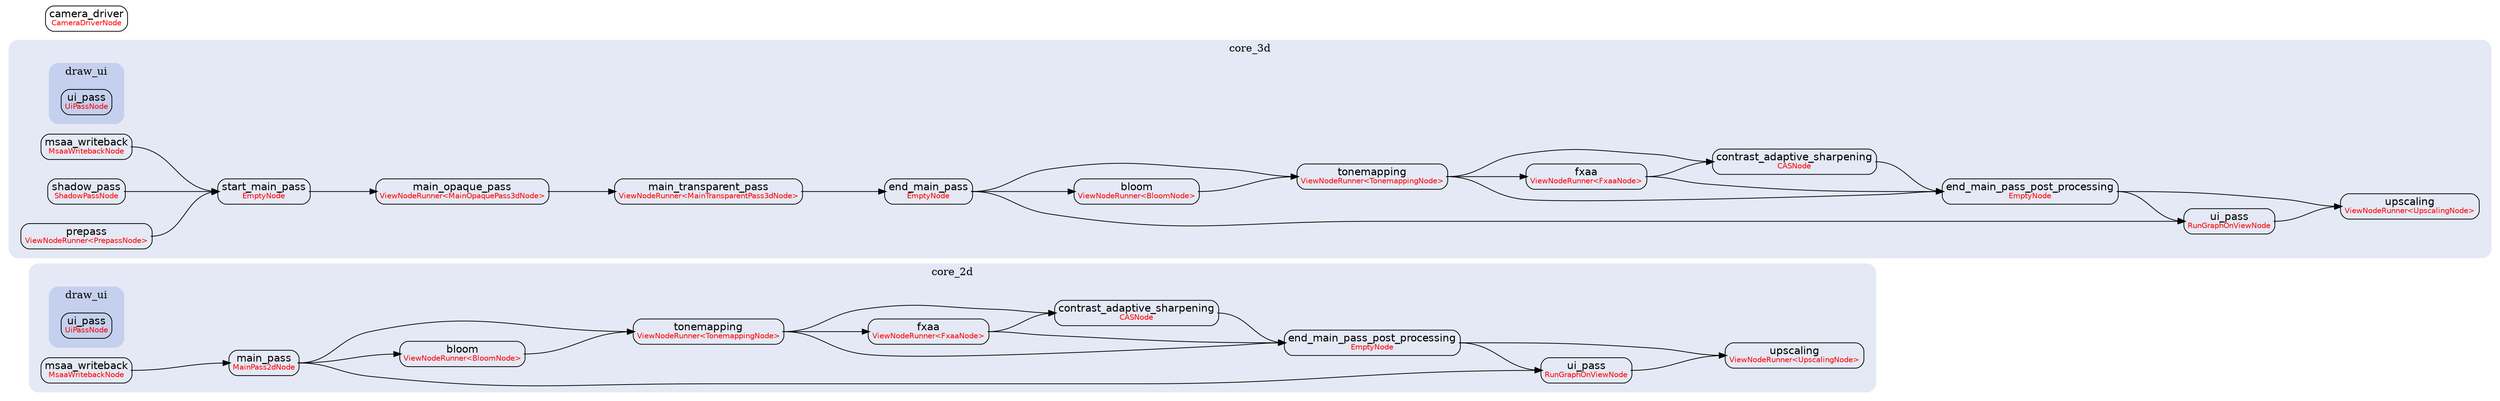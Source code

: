 digraph "RenderGraph" {
	"rankdir"="LR";
	"ranksep"="1.0";
	graph ["bgcolor"="white"];
	edge ["fontname"="Helvetica", "fontcolor"="black"];
	node ["shape"="plaintext", "fontname"="Helvetica", "fontcolor"="black"];
	subgraph "cluster_core_2d" {
		"label"="core_2d";
		"fontcolor"="red";
		graph ["style"="rounded,filled", "color"="#e4e9f5", "fontcolor"="black"];
		subgraph "cluster_core_2d_draw_ui" {
			"label"="draw_ui";
			"fontcolor"="red";
			graph ["style"="rounded,filled", "color"="#c4d0ed", "fontcolor"="black"];
			"_core_2d_draw_ui__core_2d_draw_uiui_pass" ["label"=<<TABLE STYLE="rounded"><TR><TD PORT="title" BORDER="0" COLSPAN="2">ui_pass<BR/><FONT COLOR="red" POINT-SIZE="10">UiPassNode</FONT></TD></TR></TABLE>>, "color"="black", "fillcolor"="black"]
		}
		
		"_core_2d__core_2dcontrast_adaptive_sharpening" ["label"=<<TABLE STYLE="rounded"><TR><TD PORT="title" BORDER="0" COLSPAN="2">contrast_adaptive_sharpening<BR/><FONT COLOR="red" POINT-SIZE="10">CASNode</FONT></TD></TR></TABLE>>, "color"="black", "fillcolor"="black"]
		"_core_2d__core_2dmain_pass" ["label"=<<TABLE STYLE="rounded"><TR><TD PORT="title" BORDER="0" COLSPAN="2">main_pass<BR/><FONT COLOR="red" POINT-SIZE="10">MainPass2dNode</FONT></TD></TR></TABLE>>, "color"="black", "fillcolor"="black"]
		"_core_2d__core_2dmsaa_writeback" ["label"=<<TABLE STYLE="rounded"><TR><TD PORT="title" BORDER="0" COLSPAN="2">msaa_writeback<BR/><FONT COLOR="red" POINT-SIZE="10">MsaaWritebackNode</FONT></TD></TR></TABLE>>, "color"="black", "fillcolor"="black"]
		"_core_2d__core_2dend_main_pass_post_processing" ["label"=<<TABLE STYLE="rounded"><TR><TD PORT="title" BORDER="0" COLSPAN="2">end_main_pass_post_processing<BR/><FONT COLOR="red" POINT-SIZE="10">EmptyNode</FONT></TD></TR></TABLE>>, "color"="black", "fillcolor"="black"]
		"_core_2d__core_2dui_pass" ["label"=<<TABLE STYLE="rounded"><TR><TD PORT="title" BORDER="0" COLSPAN="2">ui_pass<BR/><FONT COLOR="red" POINT-SIZE="10">RunGraphOnViewNode</FONT></TD></TR></TABLE>>, "color"="black", "fillcolor"="black"]
		"_core_2d__core_2dbloom" ["label"=<<TABLE STYLE="rounded"><TR><TD PORT="title" BORDER="0" COLSPAN="2">bloom<BR/><FONT COLOR="red" POINT-SIZE="10">ViewNodeRunner&lt;BloomNode&gt;</FONT></TD></TR></TABLE>>, "color"="black", "fillcolor"="black"]
		"_core_2d__core_2dfxaa" ["label"=<<TABLE STYLE="rounded"><TR><TD PORT="title" BORDER="0" COLSPAN="2">fxaa<BR/><FONT COLOR="red" POINT-SIZE="10">ViewNodeRunner&lt;FxaaNode&gt;</FONT></TD></TR></TABLE>>, "color"="black", "fillcolor"="black"]
		"_core_2d__core_2dtonemapping" ["label"=<<TABLE STYLE="rounded"><TR><TD PORT="title" BORDER="0" COLSPAN="2">tonemapping<BR/><FONT COLOR="red" POINT-SIZE="10">ViewNodeRunner&lt;TonemappingNode&gt;</FONT></TD></TR></TABLE>>, "color"="black", "fillcolor"="black"]
		"_core_2d__core_2dupscaling" ["label"=<<TABLE STYLE="rounded"><TR><TD PORT="title" BORDER="0" COLSPAN="2">upscaling<BR/><FONT COLOR="red" POINT-SIZE="10">ViewNodeRunner&lt;UpscalingNode&gt;</FONT></TD></TR></TABLE>>, "color"="black", "fillcolor"="black"]
		"_core_2d__core_2dtonemapping":"title:e" -> "_core_2d__core_2dcontrast_adaptive_sharpening":"title:w" ["color"="black"]
		"_core_2d__core_2dfxaa":"title:e" -> "_core_2d__core_2dcontrast_adaptive_sharpening":"title:w" ["color"="black"]
		"_core_2d__core_2dmsaa_writeback":"title:e" -> "_core_2d__core_2dmain_pass":"title:w" ["color"="black"]
		"_core_2d__core_2dtonemapping":"title:e" -> "_core_2d__core_2dend_main_pass_post_processing":"title:w" ["color"="black"]
		"_core_2d__core_2dfxaa":"title:e" -> "_core_2d__core_2dend_main_pass_post_processing":"title:w" ["color"="black"]
		"_core_2d__core_2dcontrast_adaptive_sharpening":"title:e" -> "_core_2d__core_2dend_main_pass_post_processing":"title:w" ["color"="black"]
		"_core_2d__core_2dmain_pass":"title:e" -> "_core_2d__core_2dui_pass":"title:w" ["color"="black"]
		"_core_2d__core_2dend_main_pass_post_processing":"title:e" -> "_core_2d__core_2dui_pass":"title:w" ["color"="black"]
		"_core_2d__core_2dmain_pass":"title:e" -> "_core_2d__core_2dbloom":"title:w" ["color"="black"]
		"_core_2d__core_2dtonemapping":"title:e" -> "_core_2d__core_2dfxaa":"title:w" ["color"="black"]
		"_core_2d__core_2dmain_pass":"title:e" -> "_core_2d__core_2dtonemapping":"title:w" ["color"="black"]
		"_core_2d__core_2dbloom":"title:e" -> "_core_2d__core_2dtonemapping":"title:w" ["color"="black"]
		"_core_2d__core_2dend_main_pass_post_processing":"title:e" -> "_core_2d__core_2dupscaling":"title:w" ["color"="black"]
		"_core_2d__core_2dui_pass":"title:e" -> "_core_2d__core_2dupscaling":"title:w" ["color"="black"]
	}
	
	subgraph "cluster_core_3d" {
		"label"="core_3d";
		"fontcolor"="red";
		graph ["style"="rounded,filled", "color"="#e4e9f5", "fontcolor"="black"];
		subgraph "cluster_core_3d_draw_ui" {
			"label"="draw_ui";
			"fontcolor"="red";
			graph ["style"="rounded,filled", "color"="#c4d0ed", "fontcolor"="black"];
			"_core_3d_draw_ui__core_3d_draw_uiui_pass" ["label"=<<TABLE STYLE="rounded"><TR><TD PORT="title" BORDER="0" COLSPAN="2">ui_pass<BR/><FONT COLOR="red" POINT-SIZE="10">UiPassNode</FONT></TD></TR></TABLE>>, "color"="black", "fillcolor"="black"]
		}
		
		"_core_3d__core_3dcontrast_adaptive_sharpening" ["label"=<<TABLE STYLE="rounded"><TR><TD PORT="title" BORDER="0" COLSPAN="2">contrast_adaptive_sharpening<BR/><FONT COLOR="red" POINT-SIZE="10">CASNode</FONT></TD></TR></TABLE>>, "color"="black", "fillcolor"="black"]
		"_core_3d__core_3dmsaa_writeback" ["label"=<<TABLE STYLE="rounded"><TR><TD PORT="title" BORDER="0" COLSPAN="2">msaa_writeback<BR/><FONT COLOR="red" POINT-SIZE="10">MsaaWritebackNode</FONT></TD></TR></TABLE>>, "color"="black", "fillcolor"="black"]
		"_core_3d__core_3dshadow_pass" ["label"=<<TABLE STYLE="rounded"><TR><TD PORT="title" BORDER="0" COLSPAN="2">shadow_pass<BR/><FONT COLOR="red" POINT-SIZE="10">ShadowPassNode</FONT></TD></TR></TABLE>>, "color"="black", "fillcolor"="black"]
		"_core_3d__core_3dend_main_pass" ["label"=<<TABLE STYLE="rounded"><TR><TD PORT="title" BORDER="0" COLSPAN="2">end_main_pass<BR/><FONT COLOR="red" POINT-SIZE="10">EmptyNode</FONT></TD></TR></TABLE>>, "color"="black", "fillcolor"="black"]
		"_core_3d__core_3dend_main_pass_post_processing" ["label"=<<TABLE STYLE="rounded"><TR><TD PORT="title" BORDER="0" COLSPAN="2">end_main_pass_post_processing<BR/><FONT COLOR="red" POINT-SIZE="10">EmptyNode</FONT></TD></TR></TABLE>>, "color"="black", "fillcolor"="black"]
		"_core_3d__core_3dstart_main_pass" ["label"=<<TABLE STYLE="rounded"><TR><TD PORT="title" BORDER="0" COLSPAN="2">start_main_pass<BR/><FONT COLOR="red" POINT-SIZE="10">EmptyNode</FONT></TD></TR></TABLE>>, "color"="black", "fillcolor"="black"]
		"_core_3d__core_3dui_pass" ["label"=<<TABLE STYLE="rounded"><TR><TD PORT="title" BORDER="0" COLSPAN="2">ui_pass<BR/><FONT COLOR="red" POINT-SIZE="10">RunGraphOnViewNode</FONT></TD></TR></TABLE>>, "color"="black", "fillcolor"="black"]
		"_core_3d__core_3dbloom" ["label"=<<TABLE STYLE="rounded"><TR><TD PORT="title" BORDER="0" COLSPAN="2">bloom<BR/><FONT COLOR="red" POINT-SIZE="10">ViewNodeRunner&lt;BloomNode&gt;</FONT></TD></TR></TABLE>>, "color"="black", "fillcolor"="black"]
		"_core_3d__core_3dmain_opaque_pass" ["label"=<<TABLE STYLE="rounded"><TR><TD PORT="title" BORDER="0" COLSPAN="2">main_opaque_pass<BR/><FONT COLOR="red" POINT-SIZE="10">ViewNodeRunner&lt;MainOpaquePass3dNode&gt;</FONT></TD></TR></TABLE>>, "color"="black", "fillcolor"="black"]
		"_core_3d__core_3dmain_transparent_pass" ["label"=<<TABLE STYLE="rounded"><TR><TD PORT="title" BORDER="0" COLSPAN="2">main_transparent_pass<BR/><FONT COLOR="red" POINT-SIZE="10">ViewNodeRunner&lt;MainTransparentPass3dNode&gt;</FONT></TD></TR></TABLE>>, "color"="black", "fillcolor"="black"]
		"_core_3d__core_3dfxaa" ["label"=<<TABLE STYLE="rounded"><TR><TD PORT="title" BORDER="0" COLSPAN="2">fxaa<BR/><FONT COLOR="red" POINT-SIZE="10">ViewNodeRunner&lt;FxaaNode&gt;</FONT></TD></TR></TABLE>>, "color"="black", "fillcolor"="black"]
		"_core_3d__core_3dprepass" ["label"=<<TABLE STYLE="rounded"><TR><TD PORT="title" BORDER="0" COLSPAN="2">prepass<BR/><FONT COLOR="red" POINT-SIZE="10">ViewNodeRunner&lt;PrepassNode&gt;</FONT></TD></TR></TABLE>>, "color"="black", "fillcolor"="black"]
		"_core_3d__core_3dtonemapping" ["label"=<<TABLE STYLE="rounded"><TR><TD PORT="title" BORDER="0" COLSPAN="2">tonemapping<BR/><FONT COLOR="red" POINT-SIZE="10">ViewNodeRunner&lt;TonemappingNode&gt;</FONT></TD></TR></TABLE>>, "color"="black", "fillcolor"="black"]
		"_core_3d__core_3dupscaling" ["label"=<<TABLE STYLE="rounded"><TR><TD PORT="title" BORDER="0" COLSPAN="2">upscaling<BR/><FONT COLOR="red" POINT-SIZE="10">ViewNodeRunner&lt;UpscalingNode&gt;</FONT></TD></TR></TABLE>>, "color"="black", "fillcolor"="black"]
		"_core_3d__core_3dtonemapping":"title:e" -> "_core_3d__core_3dcontrast_adaptive_sharpening":"title:w" ["color"="black"]
		"_core_3d__core_3dfxaa":"title:e" -> "_core_3d__core_3dcontrast_adaptive_sharpening":"title:w" ["color"="black"]
		"_core_3d__core_3dmain_transparent_pass":"title:e" -> "_core_3d__core_3dend_main_pass":"title:w" ["color"="black"]
		"_core_3d__core_3dtonemapping":"title:e" -> "_core_3d__core_3dend_main_pass_post_processing":"title:w" ["color"="black"]
		"_core_3d__core_3dfxaa":"title:e" -> "_core_3d__core_3dend_main_pass_post_processing":"title:w" ["color"="black"]
		"_core_3d__core_3dcontrast_adaptive_sharpening":"title:e" -> "_core_3d__core_3dend_main_pass_post_processing":"title:w" ["color"="black"]
		"_core_3d__core_3dprepass":"title:e" -> "_core_3d__core_3dstart_main_pass":"title:w" ["color"="black"]
		"_core_3d__core_3dmsaa_writeback":"title:e" -> "_core_3d__core_3dstart_main_pass":"title:w" ["color"="black"]
		"_core_3d__core_3dshadow_pass":"title:e" -> "_core_3d__core_3dstart_main_pass":"title:w" ["color"="black"]
		"_core_3d__core_3dend_main_pass":"title:e" -> "_core_3d__core_3dui_pass":"title:w" ["color"="black"]
		"_core_3d__core_3dend_main_pass_post_processing":"title:e" -> "_core_3d__core_3dui_pass":"title:w" ["color"="black"]
		"_core_3d__core_3dend_main_pass":"title:e" -> "_core_3d__core_3dbloom":"title:w" ["color"="black"]
		"_core_3d__core_3dstart_main_pass":"title:e" -> "_core_3d__core_3dmain_opaque_pass":"title:w" ["color"="black"]
		"_core_3d__core_3dmain_opaque_pass":"title:e" -> "_core_3d__core_3dmain_transparent_pass":"title:w" ["color"="black"]
		"_core_3d__core_3dtonemapping":"title:e" -> "_core_3d__core_3dfxaa":"title:w" ["color"="black"]
		"_core_3d__core_3dend_main_pass":"title:e" -> "_core_3d__core_3dtonemapping":"title:w" ["color"="black"]
		"_core_3d__core_3dbloom":"title:e" -> "_core_3d__core_3dtonemapping":"title:w" ["color"="black"]
		"_core_3d__core_3dend_main_pass_post_processing":"title:e" -> "_core_3d__core_3dupscaling":"title:w" ["color"="black"]
		"_core_3d__core_3dui_pass":"title:e" -> "_core_3d__core_3dupscaling":"title:w" ["color"="black"]
	}
	
	"_camera_driver" ["label"=<<TABLE STYLE="rounded"><TR><TD PORT="title" BORDER="0" COLSPAN="2">camera_driver<BR/><FONT COLOR="red" POINT-SIZE="10">CameraDriverNode</FONT></TD></TR></TABLE>>, "color"="black", "fillcolor"="black"]
}
